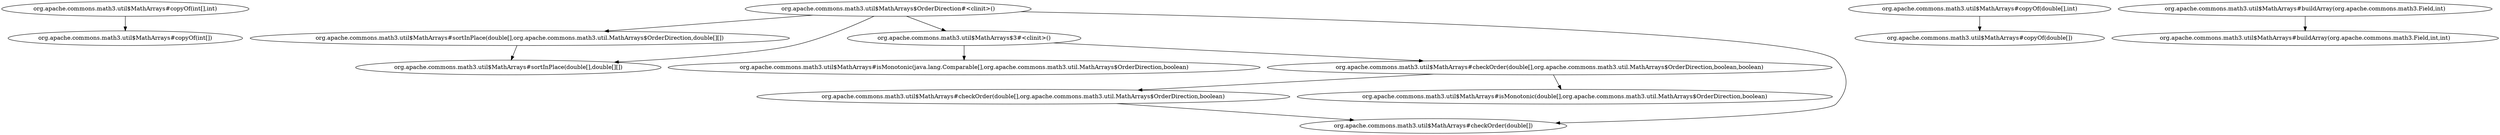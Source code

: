 digraph G {
  "org.apache.commons.math3.util$MathArrays#copyOf(int[],int)" -> "org.apache.commons.math3.util$MathArrays#copyOf(int[])";
  "org.apache.commons.math3.util$MathArrays$OrderDirection#<clinit>()" -> "org.apache.commons.math3.util$MathArrays#sortInPlace(double[],org.apache.commons.math3.util.MathArrays$OrderDirection,double[][])";
  "org.apache.commons.math3.util$MathArrays$OrderDirection#<clinit>()" -> "org.apache.commons.math3.util$MathArrays$3#<clinit>()";
  "org.apache.commons.math3.util$MathArrays$OrderDirection#<clinit>()" -> "org.apache.commons.math3.util$MathArrays#checkOrder(double[])";
  "org.apache.commons.math3.util$MathArrays$OrderDirection#<clinit>()" -> "org.apache.commons.math3.util$MathArrays#sortInPlace(double[],double[][])";
  "org.apache.commons.math3.util$MathArrays#sortInPlace(double[],org.apache.commons.math3.util.MathArrays$OrderDirection,double[][])" -> "org.apache.commons.math3.util$MathArrays#sortInPlace(double[],double[][])";
  "org.apache.commons.math3.util$MathArrays$3#<clinit>()" -> "org.apache.commons.math3.util$MathArrays#isMonotonic(java.lang.Comparable[],org.apache.commons.math3.util.MathArrays$OrderDirection,boolean)";
  "org.apache.commons.math3.util$MathArrays$3#<clinit>()" -> "org.apache.commons.math3.util$MathArrays#checkOrder(double[],org.apache.commons.math3.util.MathArrays$OrderDirection,boolean,boolean)";
  "org.apache.commons.math3.util$MathArrays#checkOrder(double[],org.apache.commons.math3.util.MathArrays$OrderDirection,boolean,boolean)" -> "org.apache.commons.math3.util$MathArrays#checkOrder(double[],org.apache.commons.math3.util.MathArrays$OrderDirection,boolean)";
  "org.apache.commons.math3.util$MathArrays#checkOrder(double[],org.apache.commons.math3.util.MathArrays$OrderDirection,boolean,boolean)" -> "org.apache.commons.math3.util$MathArrays#isMonotonic(double[],org.apache.commons.math3.util.MathArrays$OrderDirection,boolean)";
  "org.apache.commons.math3.util$MathArrays#checkOrder(double[],org.apache.commons.math3.util.MathArrays$OrderDirection,boolean)" -> "org.apache.commons.math3.util$MathArrays#checkOrder(double[])";
  "org.apache.commons.math3.util$MathArrays#copyOf(double[],int)" -> "org.apache.commons.math3.util$MathArrays#copyOf(double[])";
  "org.apache.commons.math3.util$MathArrays#buildArray(org.apache.commons.math3.Field,int)" -> "org.apache.commons.math3.util$MathArrays#buildArray(org.apache.commons.math3.Field,int,int)";
}

